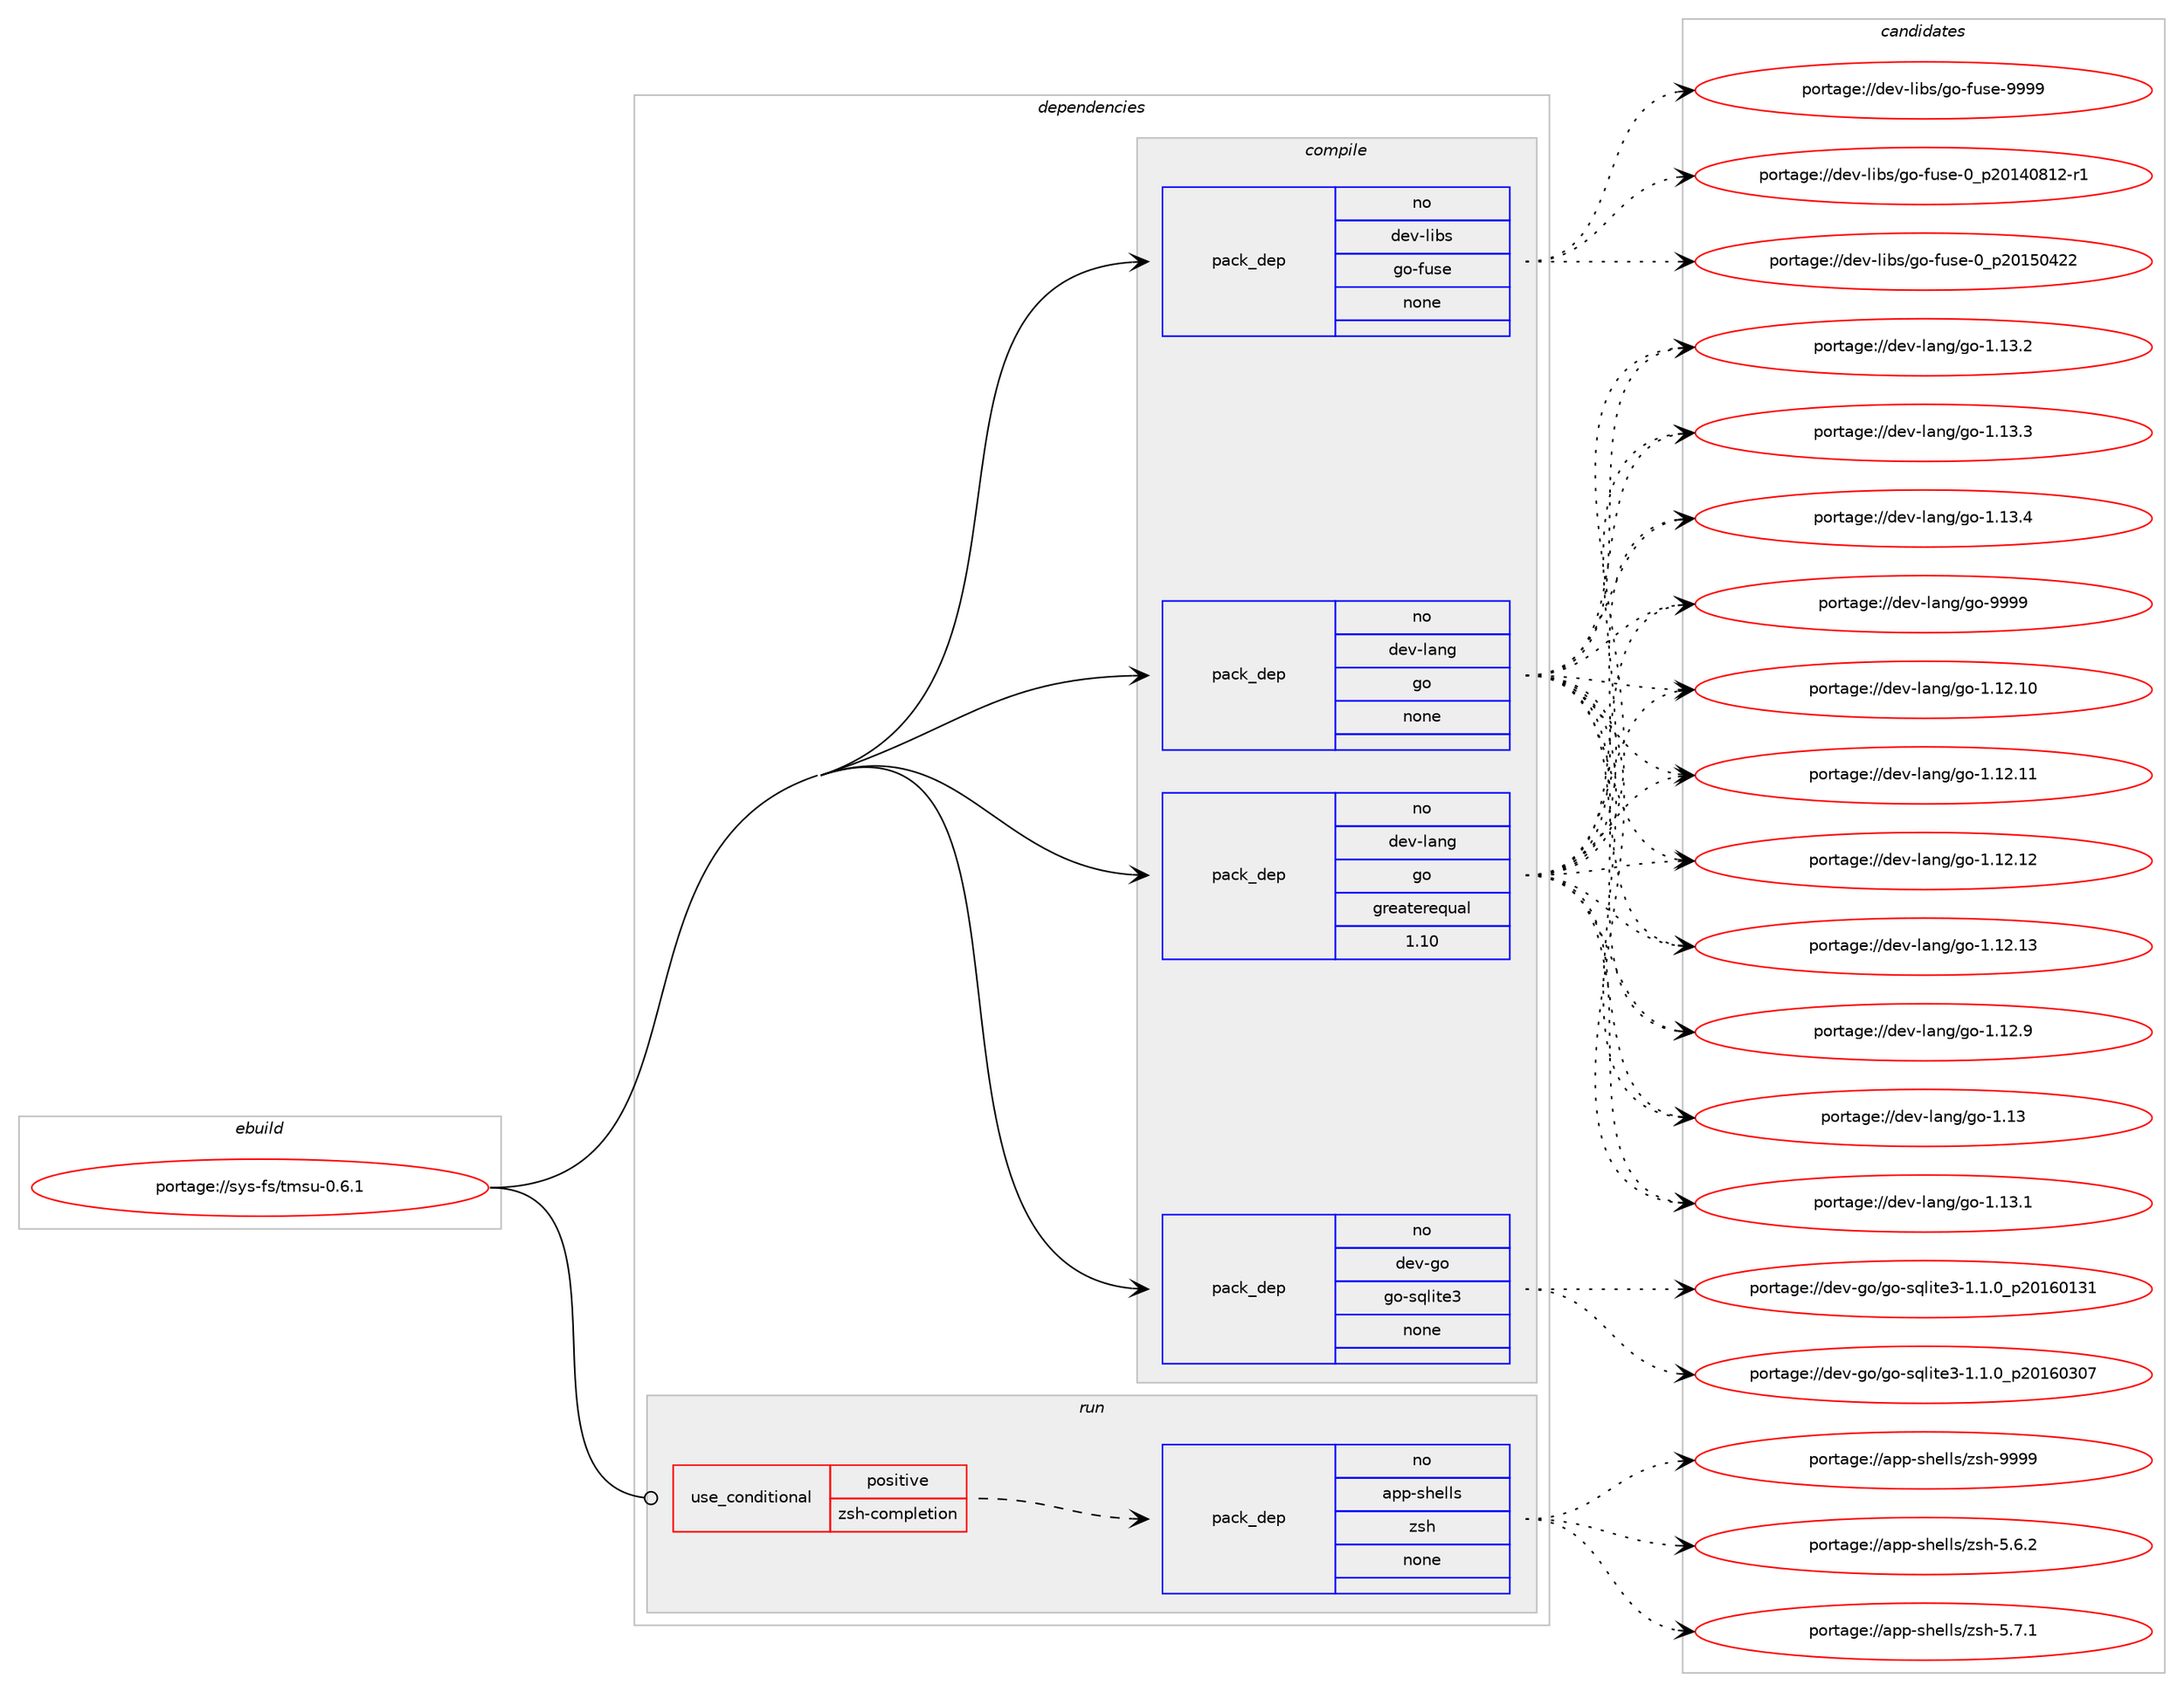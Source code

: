 digraph prolog {

# *************
# Graph options
# *************

newrank=true;
concentrate=true;
compound=true;
graph [rankdir=LR,fontname=Helvetica,fontsize=10,ranksep=1.5];#, ranksep=2.5, nodesep=0.2];
edge  [arrowhead=vee];
node  [fontname=Helvetica,fontsize=10];

# **********
# The ebuild
# **********

subgraph cluster_leftcol {
color=gray;
rank=same;
label=<<i>ebuild</i>>;
id [label="portage://sys-fs/tmsu-0.6.1", color=red, width=4, href="../sys-fs/tmsu-0.6.1.svg"];
}

# ****************
# The dependencies
# ****************

subgraph cluster_midcol {
color=gray;
label=<<i>dependencies</i>>;
subgraph cluster_compile {
fillcolor="#eeeeee";
style=filled;
label=<<i>compile</i>>;
subgraph pack316055 {
dependency426460 [label=<<TABLE BORDER="0" CELLBORDER="1" CELLSPACING="0" CELLPADDING="4" WIDTH="220"><TR><TD ROWSPAN="6" CELLPADDING="30">pack_dep</TD></TR><TR><TD WIDTH="110">no</TD></TR><TR><TD>dev-go</TD></TR><TR><TD>go-sqlite3</TD></TR><TR><TD>none</TD></TR><TR><TD></TD></TR></TABLE>>, shape=none, color=blue];
}
id:e -> dependency426460:w [weight=20,style="solid",arrowhead="vee"];
subgraph pack316056 {
dependency426461 [label=<<TABLE BORDER="0" CELLBORDER="1" CELLSPACING="0" CELLPADDING="4" WIDTH="220"><TR><TD ROWSPAN="6" CELLPADDING="30">pack_dep</TD></TR><TR><TD WIDTH="110">no</TD></TR><TR><TD>dev-lang</TD></TR><TR><TD>go</TD></TR><TR><TD>greaterequal</TD></TR><TR><TD>1.10</TD></TR></TABLE>>, shape=none, color=blue];
}
id:e -> dependency426461:w [weight=20,style="solid",arrowhead="vee"];
subgraph pack316057 {
dependency426462 [label=<<TABLE BORDER="0" CELLBORDER="1" CELLSPACING="0" CELLPADDING="4" WIDTH="220"><TR><TD ROWSPAN="6" CELLPADDING="30">pack_dep</TD></TR><TR><TD WIDTH="110">no</TD></TR><TR><TD>dev-lang</TD></TR><TR><TD>go</TD></TR><TR><TD>none</TD></TR><TR><TD></TD></TR></TABLE>>, shape=none, color=blue];
}
id:e -> dependency426462:w [weight=20,style="solid",arrowhead="vee"];
subgraph pack316058 {
dependency426463 [label=<<TABLE BORDER="0" CELLBORDER="1" CELLSPACING="0" CELLPADDING="4" WIDTH="220"><TR><TD ROWSPAN="6" CELLPADDING="30">pack_dep</TD></TR><TR><TD WIDTH="110">no</TD></TR><TR><TD>dev-libs</TD></TR><TR><TD>go-fuse</TD></TR><TR><TD>none</TD></TR><TR><TD></TD></TR></TABLE>>, shape=none, color=blue];
}
id:e -> dependency426463:w [weight=20,style="solid",arrowhead="vee"];
}
subgraph cluster_compileandrun {
fillcolor="#eeeeee";
style=filled;
label=<<i>compile and run</i>>;
}
subgraph cluster_run {
fillcolor="#eeeeee";
style=filled;
label=<<i>run</i>>;
subgraph cond103255 {
dependency426464 [label=<<TABLE BORDER="0" CELLBORDER="1" CELLSPACING="0" CELLPADDING="4"><TR><TD ROWSPAN="3" CELLPADDING="10">use_conditional</TD></TR><TR><TD>positive</TD></TR><TR><TD>zsh-completion</TD></TR></TABLE>>, shape=none, color=red];
subgraph pack316059 {
dependency426465 [label=<<TABLE BORDER="0" CELLBORDER="1" CELLSPACING="0" CELLPADDING="4" WIDTH="220"><TR><TD ROWSPAN="6" CELLPADDING="30">pack_dep</TD></TR><TR><TD WIDTH="110">no</TD></TR><TR><TD>app-shells</TD></TR><TR><TD>zsh</TD></TR><TR><TD>none</TD></TR><TR><TD></TD></TR></TABLE>>, shape=none, color=blue];
}
dependency426464:e -> dependency426465:w [weight=20,style="dashed",arrowhead="vee"];
}
id:e -> dependency426464:w [weight=20,style="solid",arrowhead="odot"];
}
}

# **************
# The candidates
# **************

subgraph cluster_choices {
rank=same;
color=gray;
label=<<i>candidates</i>>;

subgraph choice316055 {
color=black;
nodesep=1;
choiceportage10010111845103111471031114511511310810511610151454946494648951125048495448495149 [label="portage://dev-go/go-sqlite3-1.1.0_p20160131", color=red, width=4,href="../dev-go/go-sqlite3-1.1.0_p20160131.svg"];
choiceportage10010111845103111471031114511511310810511610151454946494648951125048495448514855 [label="portage://dev-go/go-sqlite3-1.1.0_p20160307", color=red, width=4,href="../dev-go/go-sqlite3-1.1.0_p20160307.svg"];
dependency426460:e -> choiceportage10010111845103111471031114511511310810511610151454946494648951125048495448495149:w [style=dotted,weight="100"];
dependency426460:e -> choiceportage10010111845103111471031114511511310810511610151454946494648951125048495448514855:w [style=dotted,weight="100"];
}
subgraph choice316056 {
color=black;
nodesep=1;
choiceportage1001011184510897110103471031114549464950464948 [label="portage://dev-lang/go-1.12.10", color=red, width=4,href="../dev-lang/go-1.12.10.svg"];
choiceportage1001011184510897110103471031114549464950464949 [label="portage://dev-lang/go-1.12.11", color=red, width=4,href="../dev-lang/go-1.12.11.svg"];
choiceportage1001011184510897110103471031114549464950464950 [label="portage://dev-lang/go-1.12.12", color=red, width=4,href="../dev-lang/go-1.12.12.svg"];
choiceportage1001011184510897110103471031114549464950464951 [label="portage://dev-lang/go-1.12.13", color=red, width=4,href="../dev-lang/go-1.12.13.svg"];
choiceportage10010111845108971101034710311145494649504657 [label="portage://dev-lang/go-1.12.9", color=red, width=4,href="../dev-lang/go-1.12.9.svg"];
choiceportage1001011184510897110103471031114549464951 [label="portage://dev-lang/go-1.13", color=red, width=4,href="../dev-lang/go-1.13.svg"];
choiceportage10010111845108971101034710311145494649514649 [label="portage://dev-lang/go-1.13.1", color=red, width=4,href="../dev-lang/go-1.13.1.svg"];
choiceportage10010111845108971101034710311145494649514650 [label="portage://dev-lang/go-1.13.2", color=red, width=4,href="../dev-lang/go-1.13.2.svg"];
choiceportage10010111845108971101034710311145494649514651 [label="portage://dev-lang/go-1.13.3", color=red, width=4,href="../dev-lang/go-1.13.3.svg"];
choiceportage10010111845108971101034710311145494649514652 [label="portage://dev-lang/go-1.13.4", color=red, width=4,href="../dev-lang/go-1.13.4.svg"];
choiceportage1001011184510897110103471031114557575757 [label="portage://dev-lang/go-9999", color=red, width=4,href="../dev-lang/go-9999.svg"];
dependency426461:e -> choiceportage1001011184510897110103471031114549464950464948:w [style=dotted,weight="100"];
dependency426461:e -> choiceportage1001011184510897110103471031114549464950464949:w [style=dotted,weight="100"];
dependency426461:e -> choiceportage1001011184510897110103471031114549464950464950:w [style=dotted,weight="100"];
dependency426461:e -> choiceportage1001011184510897110103471031114549464950464951:w [style=dotted,weight="100"];
dependency426461:e -> choiceportage10010111845108971101034710311145494649504657:w [style=dotted,weight="100"];
dependency426461:e -> choiceportage1001011184510897110103471031114549464951:w [style=dotted,weight="100"];
dependency426461:e -> choiceportage10010111845108971101034710311145494649514649:w [style=dotted,weight="100"];
dependency426461:e -> choiceportage10010111845108971101034710311145494649514650:w [style=dotted,weight="100"];
dependency426461:e -> choiceportage10010111845108971101034710311145494649514651:w [style=dotted,weight="100"];
dependency426461:e -> choiceportage10010111845108971101034710311145494649514652:w [style=dotted,weight="100"];
dependency426461:e -> choiceportage1001011184510897110103471031114557575757:w [style=dotted,weight="100"];
}
subgraph choice316057 {
color=black;
nodesep=1;
choiceportage1001011184510897110103471031114549464950464948 [label="portage://dev-lang/go-1.12.10", color=red, width=4,href="../dev-lang/go-1.12.10.svg"];
choiceportage1001011184510897110103471031114549464950464949 [label="portage://dev-lang/go-1.12.11", color=red, width=4,href="../dev-lang/go-1.12.11.svg"];
choiceportage1001011184510897110103471031114549464950464950 [label="portage://dev-lang/go-1.12.12", color=red, width=4,href="../dev-lang/go-1.12.12.svg"];
choiceportage1001011184510897110103471031114549464950464951 [label="portage://dev-lang/go-1.12.13", color=red, width=4,href="../dev-lang/go-1.12.13.svg"];
choiceportage10010111845108971101034710311145494649504657 [label="portage://dev-lang/go-1.12.9", color=red, width=4,href="../dev-lang/go-1.12.9.svg"];
choiceportage1001011184510897110103471031114549464951 [label="portage://dev-lang/go-1.13", color=red, width=4,href="../dev-lang/go-1.13.svg"];
choiceportage10010111845108971101034710311145494649514649 [label="portage://dev-lang/go-1.13.1", color=red, width=4,href="../dev-lang/go-1.13.1.svg"];
choiceportage10010111845108971101034710311145494649514650 [label="portage://dev-lang/go-1.13.2", color=red, width=4,href="../dev-lang/go-1.13.2.svg"];
choiceportage10010111845108971101034710311145494649514651 [label="portage://dev-lang/go-1.13.3", color=red, width=4,href="../dev-lang/go-1.13.3.svg"];
choiceportage10010111845108971101034710311145494649514652 [label="portage://dev-lang/go-1.13.4", color=red, width=4,href="../dev-lang/go-1.13.4.svg"];
choiceportage1001011184510897110103471031114557575757 [label="portage://dev-lang/go-9999", color=red, width=4,href="../dev-lang/go-9999.svg"];
dependency426462:e -> choiceportage1001011184510897110103471031114549464950464948:w [style=dotted,weight="100"];
dependency426462:e -> choiceportage1001011184510897110103471031114549464950464949:w [style=dotted,weight="100"];
dependency426462:e -> choiceportage1001011184510897110103471031114549464950464950:w [style=dotted,weight="100"];
dependency426462:e -> choiceportage1001011184510897110103471031114549464950464951:w [style=dotted,weight="100"];
dependency426462:e -> choiceportage10010111845108971101034710311145494649504657:w [style=dotted,weight="100"];
dependency426462:e -> choiceportage1001011184510897110103471031114549464951:w [style=dotted,weight="100"];
dependency426462:e -> choiceportage10010111845108971101034710311145494649514649:w [style=dotted,weight="100"];
dependency426462:e -> choiceportage10010111845108971101034710311145494649514650:w [style=dotted,weight="100"];
dependency426462:e -> choiceportage10010111845108971101034710311145494649514651:w [style=dotted,weight="100"];
dependency426462:e -> choiceportage10010111845108971101034710311145494649514652:w [style=dotted,weight="100"];
dependency426462:e -> choiceportage1001011184510897110103471031114557575757:w [style=dotted,weight="100"];
}
subgraph choice316058 {
color=black;
nodesep=1;
choiceportage1001011184510810598115471031114510211711510145489511250484952485649504511449 [label="portage://dev-libs/go-fuse-0_p20140812-r1", color=red, width=4,href="../dev-libs/go-fuse-0_p20140812-r1.svg"];
choiceportage100101118451081059811547103111451021171151014548951125048495348525050 [label="portage://dev-libs/go-fuse-0_p20150422", color=red, width=4,href="../dev-libs/go-fuse-0_p20150422.svg"];
choiceportage100101118451081059811547103111451021171151014557575757 [label="portage://dev-libs/go-fuse-9999", color=red, width=4,href="../dev-libs/go-fuse-9999.svg"];
dependency426463:e -> choiceportage1001011184510810598115471031114510211711510145489511250484952485649504511449:w [style=dotted,weight="100"];
dependency426463:e -> choiceportage100101118451081059811547103111451021171151014548951125048495348525050:w [style=dotted,weight="100"];
dependency426463:e -> choiceportage100101118451081059811547103111451021171151014557575757:w [style=dotted,weight="100"];
}
subgraph choice316059 {
color=black;
nodesep=1;
choiceportage971121124511510410110810811547122115104455346544650 [label="portage://app-shells/zsh-5.6.2", color=red, width=4,href="../app-shells/zsh-5.6.2.svg"];
choiceportage971121124511510410110810811547122115104455346554649 [label="portage://app-shells/zsh-5.7.1", color=red, width=4,href="../app-shells/zsh-5.7.1.svg"];
choiceportage9711211245115104101108108115471221151044557575757 [label="portage://app-shells/zsh-9999", color=red, width=4,href="../app-shells/zsh-9999.svg"];
dependency426465:e -> choiceportage971121124511510410110810811547122115104455346544650:w [style=dotted,weight="100"];
dependency426465:e -> choiceportage971121124511510410110810811547122115104455346554649:w [style=dotted,weight="100"];
dependency426465:e -> choiceportage9711211245115104101108108115471221151044557575757:w [style=dotted,weight="100"];
}
}

}
